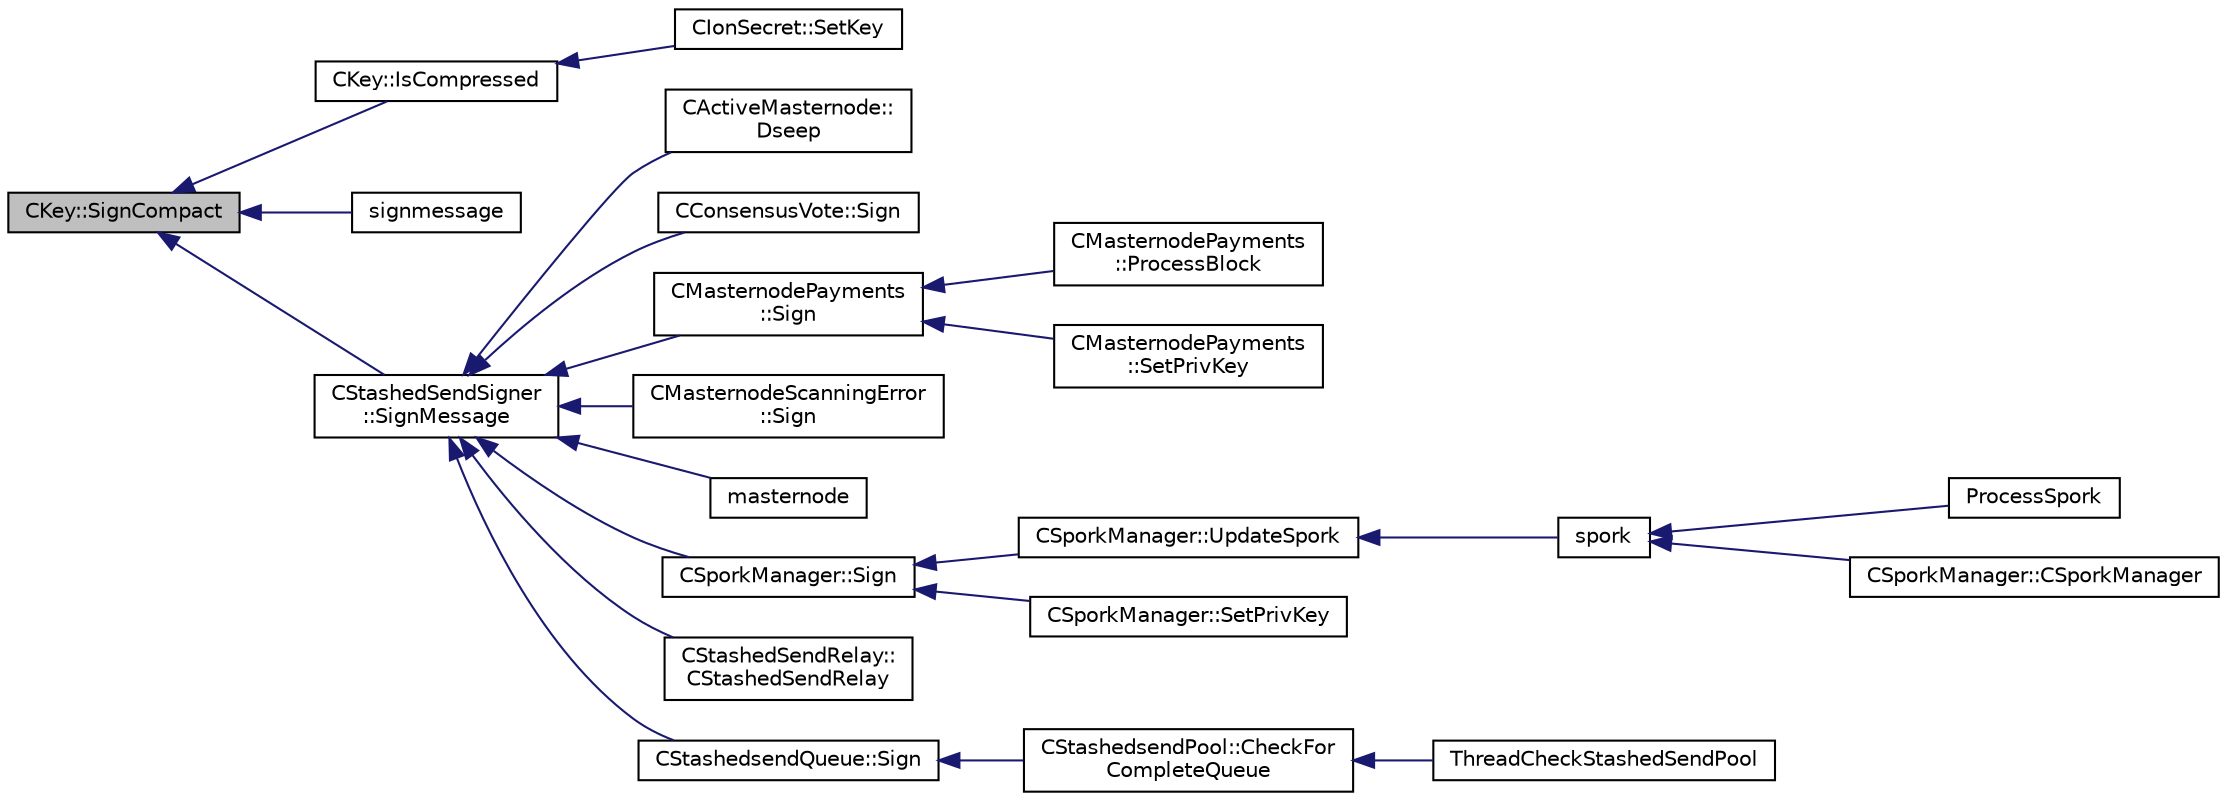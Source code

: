 digraph "CKey::SignCompact"
{
  edge [fontname="Helvetica",fontsize="10",labelfontname="Helvetica",labelfontsize="10"];
  node [fontname="Helvetica",fontsize="10",shape=record];
  rankdir="LR";
  Node346 [label="CKey::SignCompact",height=0.2,width=0.4,color="black", fillcolor="grey75", style="filled", fontcolor="black"];
  Node346 -> Node347 [dir="back",color="midnightblue",fontsize="10",style="solid",fontname="Helvetica"];
  Node347 [label="CKey::IsCompressed",height=0.2,width=0.4,color="black", fillcolor="white", style="filled",URL="$d2/d63/class_c_key.html#a96b017433a65335775cf3807d73f85ce"];
  Node347 -> Node348 [dir="back",color="midnightblue",fontsize="10",style="solid",fontname="Helvetica"];
  Node348 [label="CIonSecret::SetKey",height=0.2,width=0.4,color="black", fillcolor="white", style="filled",URL="$d3/d88/class_c_ion_secret.html#af28cc32f79cc793418e810e8ae12e25e"];
  Node346 -> Node349 [dir="back",color="midnightblue",fontsize="10",style="solid",fontname="Helvetica"];
  Node349 [label="signmessage",height=0.2,width=0.4,color="black", fillcolor="white", style="filled",URL="$df/d1d/rpcwallet_8cpp.html#a315b42a2c859c4b50a54c1b05984928c"];
  Node346 -> Node350 [dir="back",color="midnightblue",fontsize="10",style="solid",fontname="Helvetica"];
  Node350 [label="CStashedSendSigner\l::SignMessage",height=0.2,width=0.4,color="black", fillcolor="white", style="filled",URL="$da/d0a/class_c_stashed_send_signer.html#a3a9275044c94eabef7ed9c2fdf35d2f6",tooltip="Sign the message, returns true if successful. "];
  Node350 -> Node351 [dir="back",color="midnightblue",fontsize="10",style="solid",fontname="Helvetica"];
  Node351 [label="CActiveMasternode::\lDseep",height=0.2,width=0.4,color="black", fillcolor="white", style="filled",URL="$d9/d29/class_c_active_masternode.html#aa14a1a9611f6b73cc3e860cda75de88c"];
  Node350 -> Node352 [dir="back",color="midnightblue",fontsize="10",style="solid",fontname="Helvetica"];
  Node352 [label="CConsensusVote::Sign",height=0.2,width=0.4,color="black", fillcolor="white", style="filled",URL="$dc/da2/class_c_consensus_vote.html#a687495887aa75f5d5bb70f93ecb820d0"];
  Node350 -> Node353 [dir="back",color="midnightblue",fontsize="10",style="solid",fontname="Helvetica"];
  Node353 [label="CMasternodePayments\l::Sign",height=0.2,width=0.4,color="black", fillcolor="white", style="filled",URL="$dc/d9a/class_c_masternode_payments.html#a7d04afdf936b8de605ab6f478c7fad51"];
  Node353 -> Node354 [dir="back",color="midnightblue",fontsize="10",style="solid",fontname="Helvetica"];
  Node354 [label="CMasternodePayments\l::ProcessBlock",height=0.2,width=0.4,color="black", fillcolor="white", style="filled",URL="$dc/d9a/class_c_masternode_payments.html#aa23dfbc148f10f601e9771bfcffea441"];
  Node353 -> Node355 [dir="back",color="midnightblue",fontsize="10",style="solid",fontname="Helvetica"];
  Node355 [label="CMasternodePayments\l::SetPrivKey",height=0.2,width=0.4,color="black", fillcolor="white", style="filled",URL="$dc/d9a/class_c_masternode_payments.html#a525bcafd8d00b58a3e05a848ef493603"];
  Node350 -> Node356 [dir="back",color="midnightblue",fontsize="10",style="solid",fontname="Helvetica"];
  Node356 [label="CMasternodeScanningError\l::Sign",height=0.2,width=0.4,color="black", fillcolor="white", style="filled",URL="$d0/de7/class_c_masternode_scanning_error.html#afdc8ec9b08767cdf3c6a6cc819af7d09"];
  Node350 -> Node357 [dir="back",color="midnightblue",fontsize="10",style="solid",fontname="Helvetica"];
  Node357 [label="masternode",height=0.2,width=0.4,color="black", fillcolor="white", style="filled",URL="$d5/d6b/rpcstashedsend_8cpp.html#a30609e443aeb47c29ed0878d16b1b5e1"];
  Node350 -> Node358 [dir="back",color="midnightblue",fontsize="10",style="solid",fontname="Helvetica"];
  Node358 [label="CSporkManager::Sign",height=0.2,width=0.4,color="black", fillcolor="white", style="filled",URL="$d2/d5e/class_c_spork_manager.html#adf1b5d40f378c4bd3a5ea31905b11f30"];
  Node358 -> Node359 [dir="back",color="midnightblue",fontsize="10",style="solid",fontname="Helvetica"];
  Node359 [label="CSporkManager::UpdateSpork",height=0.2,width=0.4,color="black", fillcolor="white", style="filled",URL="$d2/d5e/class_c_spork_manager.html#a51293c5c9db22f4435f044b4ccb65028"];
  Node359 -> Node360 [dir="back",color="midnightblue",fontsize="10",style="solid",fontname="Helvetica"];
  Node360 [label="spork",height=0.2,width=0.4,color="black", fillcolor="white", style="filled",URL="$db/d48/rpcmisc_8cpp.html#a8dcc7f3e5749bbd1dad163b85d0abdcb"];
  Node360 -> Node361 [dir="back",color="midnightblue",fontsize="10",style="solid",fontname="Helvetica"];
  Node361 [label="ProcessSpork",height=0.2,width=0.4,color="black", fillcolor="white", style="filled",URL="$d0/d24/spork_8h.html#a3f9c24c1f4c012152fb4422ca981610a"];
  Node360 -> Node362 [dir="back",color="midnightblue",fontsize="10",style="solid",fontname="Helvetica"];
  Node362 [label="CSporkManager::CSporkManager",height=0.2,width=0.4,color="black", fillcolor="white", style="filled",URL="$d2/d5e/class_c_spork_manager.html#af25ba284196ede7288bc9855e7f8a8a5"];
  Node358 -> Node363 [dir="back",color="midnightblue",fontsize="10",style="solid",fontname="Helvetica"];
  Node363 [label="CSporkManager::SetPrivKey",height=0.2,width=0.4,color="black", fillcolor="white", style="filled",URL="$d2/d5e/class_c_spork_manager.html#a599d088218de9d242e4dc5cb17dd310b"];
  Node350 -> Node364 [dir="back",color="midnightblue",fontsize="10",style="solid",fontname="Helvetica"];
  Node364 [label="CStashedSendRelay::\lCStashedSendRelay",height=0.2,width=0.4,color="black", fillcolor="white", style="filled",URL="$d2/d25/class_c_stashed_send_relay.html#ac4f08ff3af1c8730a259abe6dc0972f5"];
  Node350 -> Node365 [dir="back",color="midnightblue",fontsize="10",style="solid",fontname="Helvetica"];
  Node365 [label="CStashedsendQueue::Sign",height=0.2,width=0.4,color="black", fillcolor="white", style="filled",URL="$dd/d34/class_c_stashedsend_queue.html#a781354a3071b29fbf76df2353919933c",tooltip="Sign this Stashedsend transaction. "];
  Node365 -> Node366 [dir="back",color="midnightblue",fontsize="10",style="solid",fontname="Helvetica"];
  Node366 [label="CStashedsendPool::CheckFor\lCompleteQueue",height=0.2,width=0.4,color="black", fillcolor="white", style="filled",URL="$dd/d8a/class_c_stashedsend_pool.html#a46fd3f0fc3671683518cd090b25c97d7"];
  Node366 -> Node367 [dir="back",color="midnightblue",fontsize="10",style="solid",fontname="Helvetica"];
  Node367 [label="ThreadCheckStashedSendPool",height=0.2,width=0.4,color="black", fillcolor="white", style="filled",URL="$d9/dbc/stashedsend_8h.html#ab583ddc86effded8432ea5387f77d883"];
}
